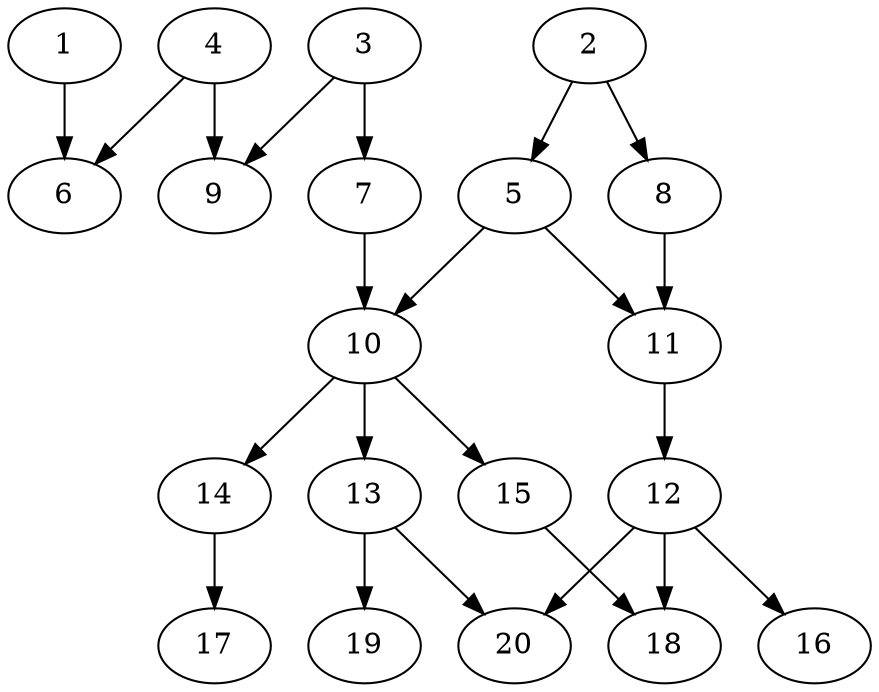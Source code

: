 // DAG automatically generated by daggen at Wed Jul 24 22:10:09 2019
// ./daggen --dot -n 20 --ccr 0.3 --fat 0.5 --regular 0.5 --density 0.5 --mindata 5242880 --maxdata 52428800 
digraph G {
  1 [size="154327040", alpha="0.19", expect_size="46298112"] 
  1 -> 6 [size ="46298112"]
  2 [size="152340480", alpha="0.03", expect_size="45702144"] 
  2 -> 5 [size ="45702144"]
  2 -> 8 [size ="45702144"]
  3 [size="124456960", alpha="0.09", expect_size="37337088"] 
  3 -> 7 [size ="37337088"]
  3 -> 9 [size ="37337088"]
  4 [size="102304427", alpha="0.06", expect_size="30691328"] 
  4 -> 6 [size ="30691328"]
  4 -> 9 [size ="30691328"]
  5 [size="64576853", alpha="0.16", expect_size="19373056"] 
  5 -> 10 [size ="19373056"]
  5 -> 11 [size ="19373056"]
  6 [size="168151040", alpha="0.19", expect_size="50445312"] 
  7 [size="67239253", alpha="0.02", expect_size="20171776"] 
  7 -> 10 [size ="20171776"]
  8 [size="134157653", alpha="0.02", expect_size="40247296"] 
  8 -> 11 [size ="40247296"]
  9 [size="22196907", alpha="0.14", expect_size="6659072"] 
  10 [size="156337493", alpha="0.04", expect_size="46901248"] 
  10 -> 13 [size ="46901248"]
  10 -> 14 [size ="46901248"]
  10 -> 15 [size ="46901248"]
  11 [size="140475733", alpha="0.20", expect_size="42142720"] 
  11 -> 12 [size ="42142720"]
  12 [size="133898240", alpha="0.08", expect_size="40169472"] 
  12 -> 16 [size ="40169472"]
  12 -> 18 [size ="40169472"]
  12 -> 20 [size ="40169472"]
  13 [size="156122453", alpha="0.07", expect_size="46836736"] 
  13 -> 19 [size ="46836736"]
  13 -> 20 [size ="46836736"]
  14 [size="66344960", alpha="0.01", expect_size="19903488"] 
  14 -> 17 [size ="19903488"]
  15 [size="114254507", alpha="0.05", expect_size="34276352"] 
  15 -> 18 [size ="34276352"]
  16 [size="86435840", alpha="0.11", expect_size="25930752"] 
  17 [size="79813973", alpha="0.13", expect_size="23944192"] 
  18 [size="95153493", alpha="0.02", expect_size="28546048"] 
  19 [size="107909120", alpha="0.05", expect_size="32372736"] 
  20 [size="60487680", alpha="0.10", expect_size="18146304"] 
}
